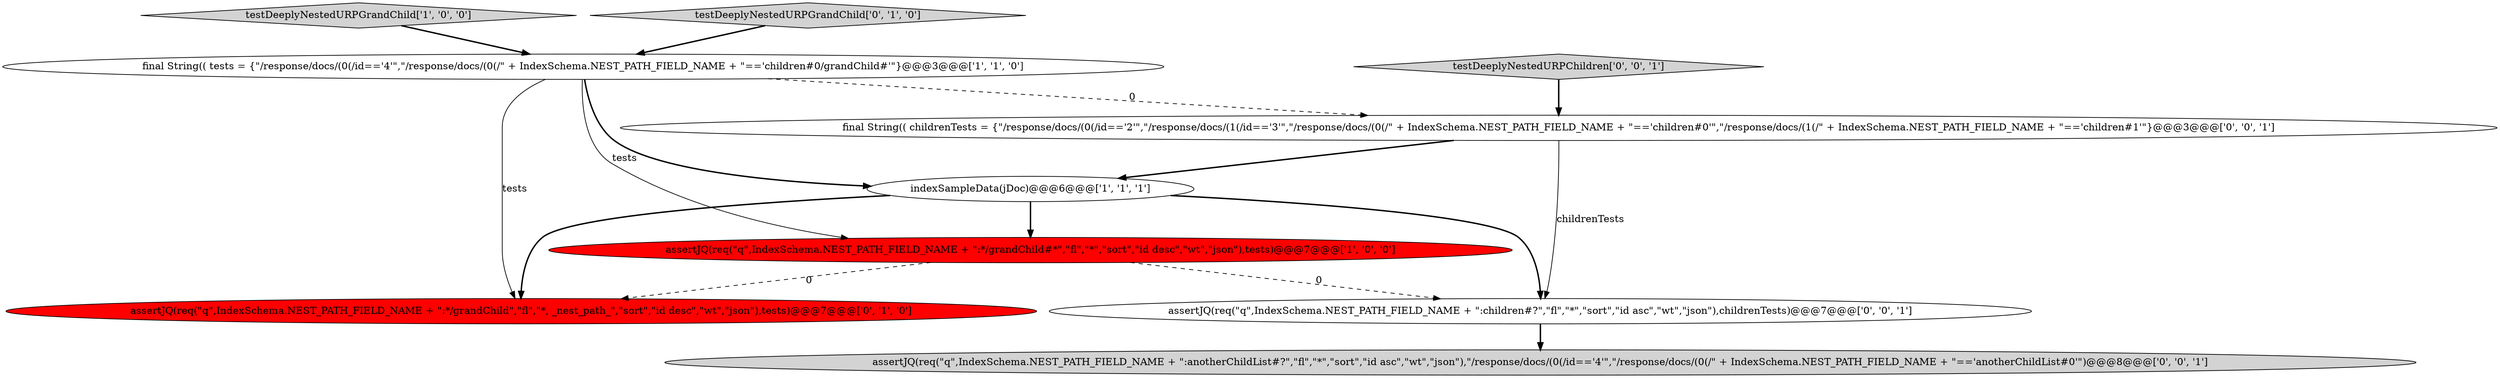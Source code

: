 digraph {
2 [style = filled, label = "testDeeplyNestedURPGrandChild['1', '0', '0']", fillcolor = lightgray, shape = diamond image = "AAA0AAABBB1BBB"];
6 [style = filled, label = "final String(( childrenTests = {\"/response/docs/(0(/id=='2'\",\"/response/docs/(1(/id=='3'\",\"/response/docs/(0(/\" + IndexSchema.NEST_PATH_FIELD_NAME + \"=='children#0'\",\"/response/docs/(1(/\" + IndexSchema.NEST_PATH_FIELD_NAME + \"=='children#1'\"}@@@3@@@['0', '0', '1']", fillcolor = white, shape = ellipse image = "AAA0AAABBB3BBB"];
1 [style = filled, label = "assertJQ(req(\"q\",IndexSchema.NEST_PATH_FIELD_NAME + \":*/grandChild#*\",\"fl\",\"*\",\"sort\",\"id desc\",\"wt\",\"json\"),tests)@@@7@@@['1', '0', '0']", fillcolor = red, shape = ellipse image = "AAA1AAABBB1BBB"];
7 [style = filled, label = "assertJQ(req(\"q\",IndexSchema.NEST_PATH_FIELD_NAME + \":children#?\",\"fl\",\"*\",\"sort\",\"id asc\",\"wt\",\"json\"),childrenTests)@@@7@@@['0', '0', '1']", fillcolor = white, shape = ellipse image = "AAA0AAABBB3BBB"];
4 [style = filled, label = "assertJQ(req(\"q\",IndexSchema.NEST_PATH_FIELD_NAME + \":*/grandChild\",\"fl\",\"*, _nest_path_\",\"sort\",\"id desc\",\"wt\",\"json\"),tests)@@@7@@@['0', '1', '0']", fillcolor = red, shape = ellipse image = "AAA1AAABBB2BBB"];
0 [style = filled, label = "indexSampleData(jDoc)@@@6@@@['1', '1', '1']", fillcolor = white, shape = ellipse image = "AAA0AAABBB1BBB"];
3 [style = filled, label = "final String(( tests = {\"/response/docs/(0(/id=='4'\",\"/response/docs/(0(/\" + IndexSchema.NEST_PATH_FIELD_NAME + \"=='children#0/grandChild#'\"}@@@3@@@['1', '1', '0']", fillcolor = white, shape = ellipse image = "AAA0AAABBB1BBB"];
8 [style = filled, label = "assertJQ(req(\"q\",IndexSchema.NEST_PATH_FIELD_NAME + \":anotherChildList#?\",\"fl\",\"*\",\"sort\",\"id asc\",\"wt\",\"json\"),\"/response/docs/(0(/id=='4'\",\"/response/docs/(0(/\" + IndexSchema.NEST_PATH_FIELD_NAME + \"=='anotherChildList#0'\")@@@8@@@['0', '0', '1']", fillcolor = lightgray, shape = ellipse image = "AAA0AAABBB3BBB"];
9 [style = filled, label = "testDeeplyNestedURPChildren['0', '0', '1']", fillcolor = lightgray, shape = diamond image = "AAA0AAABBB3BBB"];
5 [style = filled, label = "testDeeplyNestedURPGrandChild['0', '1', '0']", fillcolor = lightgray, shape = diamond image = "AAA0AAABBB2BBB"];
5->3 [style = bold, label=""];
1->4 [style = dashed, label="0"];
3->6 [style = dashed, label="0"];
6->0 [style = bold, label=""];
3->4 [style = solid, label="tests"];
1->7 [style = dashed, label="0"];
7->8 [style = bold, label=""];
0->4 [style = bold, label=""];
3->1 [style = solid, label="tests"];
6->7 [style = solid, label="childrenTests"];
0->1 [style = bold, label=""];
3->0 [style = bold, label=""];
2->3 [style = bold, label=""];
9->6 [style = bold, label=""];
0->7 [style = bold, label=""];
}
